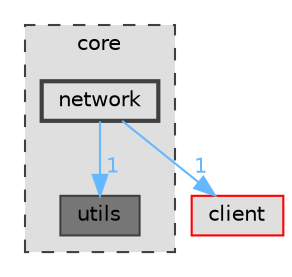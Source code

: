 digraph "core/network"
{
 // LATEX_PDF_SIZE
  bgcolor="transparent";
  edge [fontname=Helvetica,fontsize=10,labelfontname=Helvetica,labelfontsize=10];
  node [fontname=Helvetica,fontsize=10,shape=box,height=0.2,width=0.4];
  compound=true
  subgraph clusterdir_4270bfced15e0e73154b13468c7c9ad9 {
    graph [ bgcolor="#dfdfdf", pencolor="grey25", label="core", fontname=Helvetica,fontsize=10 style="filled,dashed", URL="dir_4270bfced15e0e73154b13468c7c9ad9.html",tooltip=""]
  dir_182a39db29e4ad63eb633860d83c5a1d [label="utils", fillcolor="#767676", color="grey25", style="filled", URL="dir_182a39db29e4ad63eb633860d83c5a1d.html",tooltip=""];
  dir_e47a0da176a2d81021b9e15379f1915c [label="network", fillcolor="#dfdfdf", color="grey25", style="filled,bold", URL="dir_e47a0da176a2d81021b9e15379f1915c.html",tooltip=""];
  }
  dir_db3a54907829b36871118d03417739cd [label="client", fillcolor="#dfdfdf", color="red", style="filled", URL="dir_db3a54907829b36871118d03417739cd.html",tooltip=""];
  dir_e47a0da176a2d81021b9e15379f1915c->dir_182a39db29e4ad63eb633860d83c5a1d [headlabel="1", labeldistance=1.5 headhref="dir_000009_000020.html" href="dir_000009_000020.html" color="steelblue1" fontcolor="steelblue1"];
  dir_e47a0da176a2d81021b9e15379f1915c->dir_db3a54907829b36871118d03417739cd [headlabel="1", labeldistance=1.5 headhref="dir_000009_000000.html" href="dir_000009_000000.html" color="steelblue1" fontcolor="steelblue1"];
}
